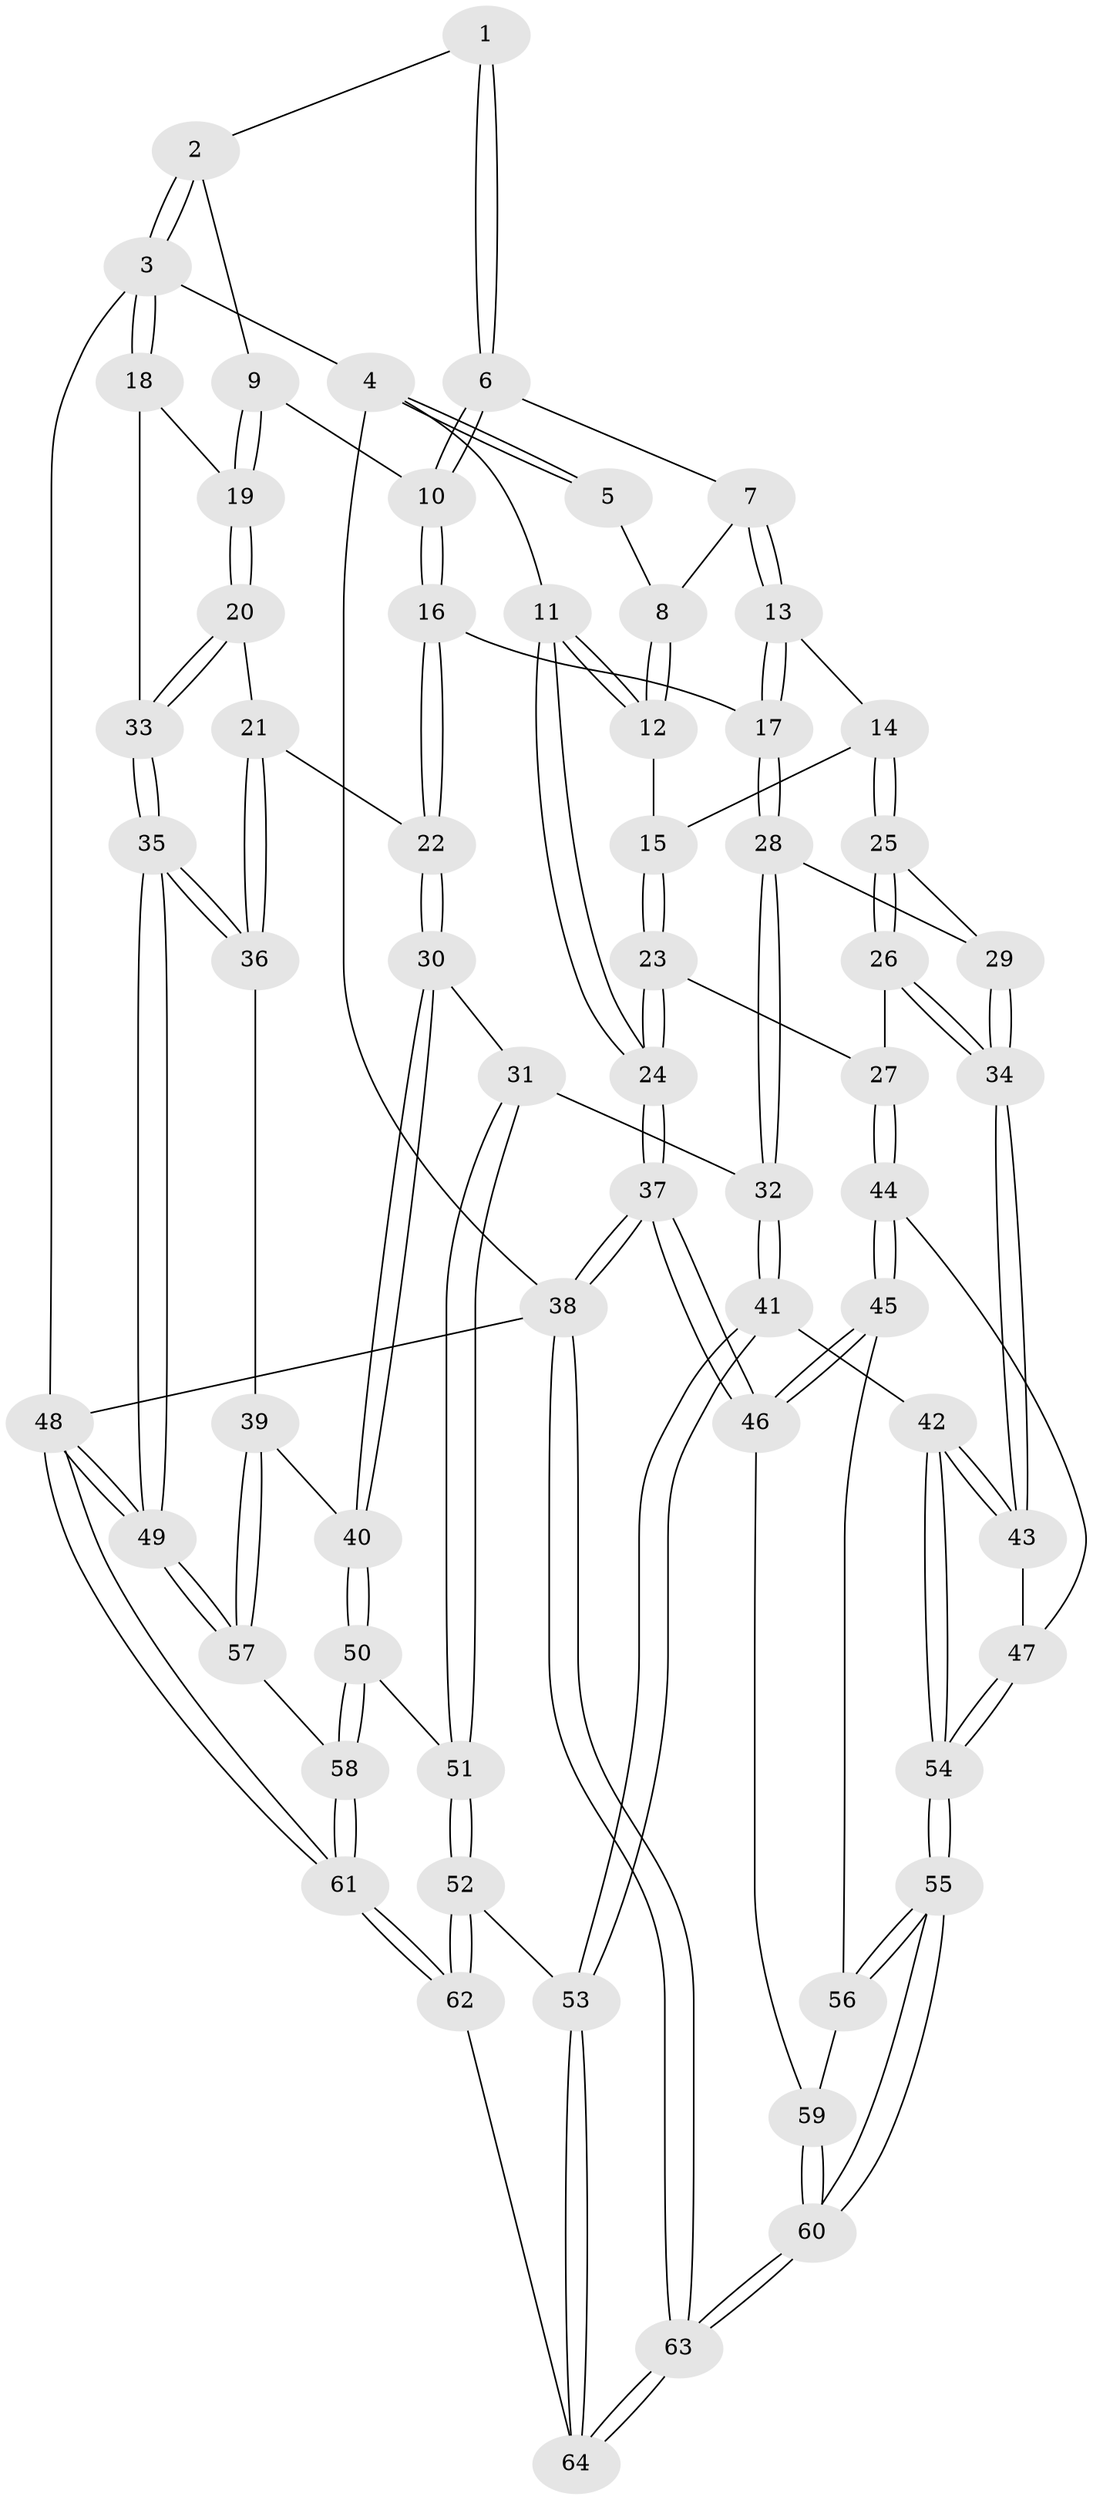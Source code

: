 // Generated by graph-tools (version 1.1) at 2025/51/03/09/25 03:51:05]
// undirected, 64 vertices, 157 edges
graph export_dot {
graph [start="1"]
  node [color=gray90,style=filled];
  1 [pos="+0.5582874342956304+0"];
  2 [pos="+0.7492804605748749+0"];
  3 [pos="+1+0"];
  4 [pos="+0+0"];
  5 [pos="+0.3785826792105189+0"];
  6 [pos="+0.37316646915246887+0.13887007437901971"];
  7 [pos="+0.3160679680352406+0.15216662380584114"];
  8 [pos="+0.2932828960871175+0.13994033768210729"];
  9 [pos="+0.707202115481036+0.06543381053428039"];
  10 [pos="+0.6093921676647804+0.16353124666851718"];
  11 [pos="+0+0"];
  12 [pos="+0.1058929059029271+0.14882291523570584"];
  13 [pos="+0.3784001761088701+0.32914743305092997"];
  14 [pos="+0.2645563800000962+0.3803299248032557"];
  15 [pos="+0.1432230370181029+0.3121344923403964"];
  16 [pos="+0.5591085010109649+0.29348000068759067"];
  17 [pos="+0.45828970943673814+0.362688791989244"];
  18 [pos="+1+0"];
  19 [pos="+0.8141950075497049+0.2304916777320298"];
  20 [pos="+0.879536304489376+0.3597010196088952"];
  21 [pos="+0.8478006956165415+0.40590750394494995"];
  22 [pos="+0.7232785095384846+0.4614063787792988"];
  23 [pos="+0.08812578039064863+0.40208130979822965"];
  24 [pos="+0+0.5357437431069214"];
  25 [pos="+0.2577608817350463+0.4583197657370571"];
  26 [pos="+0.20422230762875154+0.5182626644834724"];
  27 [pos="+0.18271086967530167+0.5232691558698328"];
  28 [pos="+0.4641537826048728+0.4835202458513782"];
  29 [pos="+0.3415191628015595+0.5047654283040212"];
  30 [pos="+0.7056025620712012+0.49084912668060404"];
  31 [pos="+0.6005496930773875+0.5644355580299065"];
  32 [pos="+0.506705066377163+0.5603095350969542"];
  33 [pos="+1+0.33440263794725084"];
  34 [pos="+0.3000461647175359+0.6155011372819156"];
  35 [pos="+1+0.6939182414433079"];
  36 [pos="+0.9225527776408379+0.6195892282997278"];
  37 [pos="+0+0.6737321533707951"];
  38 [pos="+0+1"];
  39 [pos="+0.8362047480933241+0.674526001530234"];
  40 [pos="+0.8116264255655555+0.6851604278834006"];
  41 [pos="+0.3933158674935341+0.7431901354383171"];
  42 [pos="+0.3866813414831742+0.7433909749563106"];
  43 [pos="+0.306900579495464+0.6362333767405336"];
  44 [pos="+0.0880154404505974+0.630062890066142"];
  45 [pos="+0.049116917282212645+0.6456118442242479"];
  46 [pos="+0+0.6709213139302179"];
  47 [pos="+0.10294502584424499+0.6344217595788422"];
  48 [pos="+1+1"];
  49 [pos="+1+0.7330942204118038"];
  50 [pos="+0.7544923257455584+0.7586264964699619"];
  51 [pos="+0.6896703229755303+0.7537446757997878"];
  52 [pos="+0.5508010161649548+0.8423091071135302"];
  53 [pos="+0.46399220568773264+0.8034584887669669"];
  54 [pos="+0.33680970751867845+0.7722266938231439"];
  55 [pos="+0.303008808461484+0.8023746613823227"];
  56 [pos="+0.18653922793506073+0.7496729444970531"];
  57 [pos="+0.9429985084009372+0.7910712294534047"];
  58 [pos="+0.8181244997164429+0.8605091739552698"];
  59 [pos="+0.11380628393620724+0.7856074290234603"];
  60 [pos="+0.2347000523867967+0.8903859543576838"];
  61 [pos="+0.8866203210430045+1"];
  62 [pos="+0.662485038077944+1"];
  63 [pos="+0.10771593866625451+1"];
  64 [pos="+0.30662312228645816+1"];
  1 -- 2;
  1 -- 6;
  1 -- 6;
  2 -- 3;
  2 -- 3;
  2 -- 9;
  3 -- 4;
  3 -- 18;
  3 -- 18;
  3 -- 48;
  4 -- 5;
  4 -- 5;
  4 -- 11;
  4 -- 38;
  5 -- 8;
  6 -- 7;
  6 -- 10;
  6 -- 10;
  7 -- 8;
  7 -- 13;
  7 -- 13;
  8 -- 12;
  8 -- 12;
  9 -- 10;
  9 -- 19;
  9 -- 19;
  10 -- 16;
  10 -- 16;
  11 -- 12;
  11 -- 12;
  11 -- 24;
  11 -- 24;
  12 -- 15;
  13 -- 14;
  13 -- 17;
  13 -- 17;
  14 -- 15;
  14 -- 25;
  14 -- 25;
  15 -- 23;
  15 -- 23;
  16 -- 17;
  16 -- 22;
  16 -- 22;
  17 -- 28;
  17 -- 28;
  18 -- 19;
  18 -- 33;
  19 -- 20;
  19 -- 20;
  20 -- 21;
  20 -- 33;
  20 -- 33;
  21 -- 22;
  21 -- 36;
  21 -- 36;
  22 -- 30;
  22 -- 30;
  23 -- 24;
  23 -- 24;
  23 -- 27;
  24 -- 37;
  24 -- 37;
  25 -- 26;
  25 -- 26;
  25 -- 29;
  26 -- 27;
  26 -- 34;
  26 -- 34;
  27 -- 44;
  27 -- 44;
  28 -- 29;
  28 -- 32;
  28 -- 32;
  29 -- 34;
  29 -- 34;
  30 -- 31;
  30 -- 40;
  30 -- 40;
  31 -- 32;
  31 -- 51;
  31 -- 51;
  32 -- 41;
  32 -- 41;
  33 -- 35;
  33 -- 35;
  34 -- 43;
  34 -- 43;
  35 -- 36;
  35 -- 36;
  35 -- 49;
  35 -- 49;
  36 -- 39;
  37 -- 38;
  37 -- 38;
  37 -- 46;
  37 -- 46;
  38 -- 63;
  38 -- 63;
  38 -- 48;
  39 -- 40;
  39 -- 57;
  39 -- 57;
  40 -- 50;
  40 -- 50;
  41 -- 42;
  41 -- 53;
  41 -- 53;
  42 -- 43;
  42 -- 43;
  42 -- 54;
  42 -- 54;
  43 -- 47;
  44 -- 45;
  44 -- 45;
  44 -- 47;
  45 -- 46;
  45 -- 46;
  45 -- 56;
  46 -- 59;
  47 -- 54;
  47 -- 54;
  48 -- 49;
  48 -- 49;
  48 -- 61;
  48 -- 61;
  49 -- 57;
  49 -- 57;
  50 -- 51;
  50 -- 58;
  50 -- 58;
  51 -- 52;
  51 -- 52;
  52 -- 53;
  52 -- 62;
  52 -- 62;
  53 -- 64;
  53 -- 64;
  54 -- 55;
  54 -- 55;
  55 -- 56;
  55 -- 56;
  55 -- 60;
  55 -- 60;
  56 -- 59;
  57 -- 58;
  58 -- 61;
  58 -- 61;
  59 -- 60;
  59 -- 60;
  60 -- 63;
  60 -- 63;
  61 -- 62;
  61 -- 62;
  62 -- 64;
  63 -- 64;
  63 -- 64;
}
